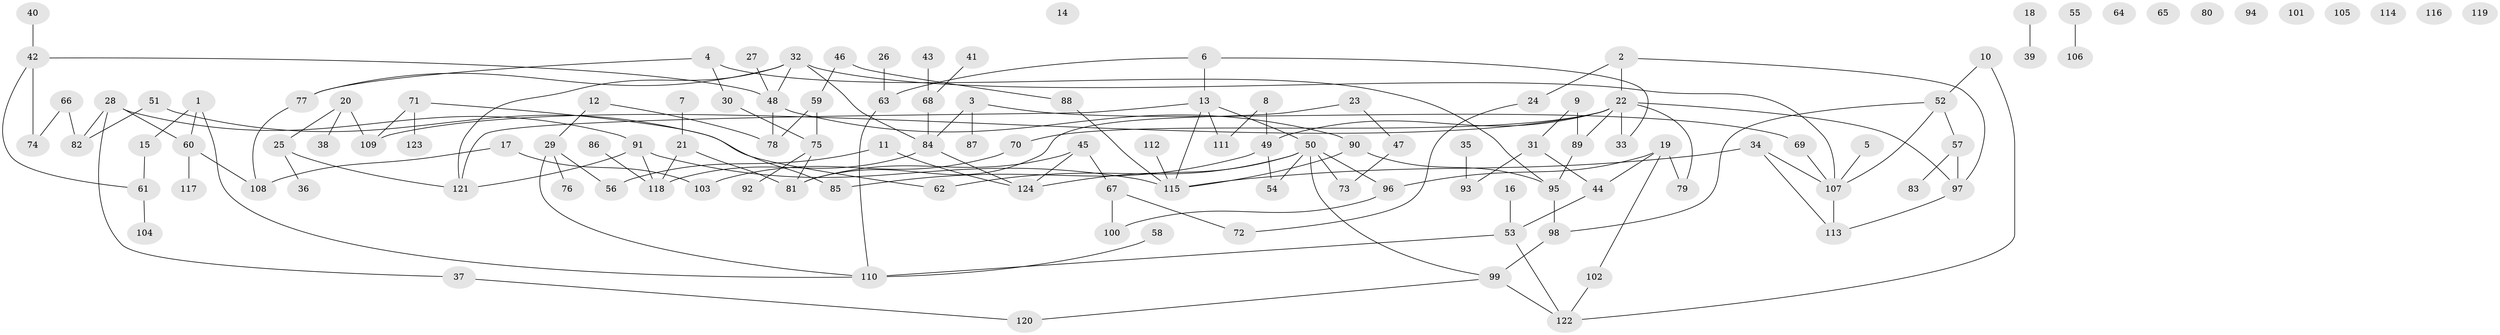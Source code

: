 // Generated by graph-tools (version 1.1) at 2025/40/03/09/25 04:40:26]
// undirected, 124 vertices, 151 edges
graph export_dot {
graph [start="1"]
  node [color=gray90,style=filled];
  1;
  2;
  3;
  4;
  5;
  6;
  7;
  8;
  9;
  10;
  11;
  12;
  13;
  14;
  15;
  16;
  17;
  18;
  19;
  20;
  21;
  22;
  23;
  24;
  25;
  26;
  27;
  28;
  29;
  30;
  31;
  32;
  33;
  34;
  35;
  36;
  37;
  38;
  39;
  40;
  41;
  42;
  43;
  44;
  45;
  46;
  47;
  48;
  49;
  50;
  51;
  52;
  53;
  54;
  55;
  56;
  57;
  58;
  59;
  60;
  61;
  62;
  63;
  64;
  65;
  66;
  67;
  68;
  69;
  70;
  71;
  72;
  73;
  74;
  75;
  76;
  77;
  78;
  79;
  80;
  81;
  82;
  83;
  84;
  85;
  86;
  87;
  88;
  89;
  90;
  91;
  92;
  93;
  94;
  95;
  96;
  97;
  98;
  99;
  100;
  101;
  102;
  103;
  104;
  105;
  106;
  107;
  108;
  109;
  110;
  111;
  112;
  113;
  114;
  115;
  116;
  117;
  118;
  119;
  120;
  121;
  122;
  123;
  124;
  1 -- 15;
  1 -- 60;
  1 -- 110;
  2 -- 22;
  2 -- 24;
  2 -- 97;
  3 -- 69;
  3 -- 84;
  3 -- 87;
  4 -- 30;
  4 -- 77;
  4 -- 95;
  5 -- 107;
  6 -- 13;
  6 -- 33;
  6 -- 63;
  7 -- 21;
  8 -- 49;
  8 -- 111;
  9 -- 31;
  9 -- 89;
  10 -- 52;
  10 -- 122;
  11 -- 56;
  11 -- 124;
  12 -- 29;
  12 -- 78;
  13 -- 50;
  13 -- 111;
  13 -- 115;
  13 -- 121;
  15 -- 61;
  16 -- 53;
  17 -- 103;
  17 -- 108;
  18 -- 39;
  19 -- 44;
  19 -- 79;
  19 -- 96;
  19 -- 102;
  20 -- 25;
  20 -- 38;
  20 -- 109;
  21 -- 81;
  21 -- 118;
  22 -- 33;
  22 -- 49;
  22 -- 70;
  22 -- 79;
  22 -- 89;
  22 -- 97;
  22 -- 109;
  23 -- 47;
  23 -- 81;
  24 -- 72;
  25 -- 36;
  25 -- 121;
  26 -- 63;
  27 -- 48;
  28 -- 37;
  28 -- 60;
  28 -- 82;
  28 -- 91;
  29 -- 56;
  29 -- 76;
  29 -- 110;
  30 -- 75;
  31 -- 44;
  31 -- 93;
  32 -- 48;
  32 -- 77;
  32 -- 84;
  32 -- 107;
  32 -- 121;
  34 -- 107;
  34 -- 113;
  34 -- 115;
  35 -- 93;
  37 -- 120;
  40 -- 42;
  41 -- 68;
  42 -- 48;
  42 -- 61;
  42 -- 74;
  43 -- 68;
  44 -- 53;
  45 -- 67;
  45 -- 81;
  45 -- 124;
  46 -- 59;
  46 -- 88;
  47 -- 73;
  48 -- 78;
  48 -- 90;
  49 -- 54;
  49 -- 85;
  50 -- 54;
  50 -- 62;
  50 -- 73;
  50 -- 96;
  50 -- 99;
  50 -- 124;
  51 -- 62;
  51 -- 82;
  52 -- 57;
  52 -- 98;
  52 -- 107;
  53 -- 110;
  53 -- 122;
  55 -- 106;
  57 -- 83;
  57 -- 97;
  58 -- 110;
  59 -- 75;
  59 -- 78;
  60 -- 108;
  60 -- 117;
  61 -- 104;
  63 -- 110;
  66 -- 74;
  66 -- 82;
  67 -- 72;
  67 -- 100;
  68 -- 84;
  69 -- 107;
  70 -- 103;
  71 -- 85;
  71 -- 109;
  71 -- 123;
  75 -- 81;
  75 -- 92;
  77 -- 108;
  84 -- 118;
  84 -- 124;
  86 -- 118;
  88 -- 115;
  89 -- 95;
  90 -- 95;
  90 -- 115;
  91 -- 115;
  91 -- 118;
  91 -- 121;
  95 -- 98;
  96 -- 100;
  97 -- 113;
  98 -- 99;
  99 -- 120;
  99 -- 122;
  102 -- 122;
  107 -- 113;
  112 -- 115;
}
